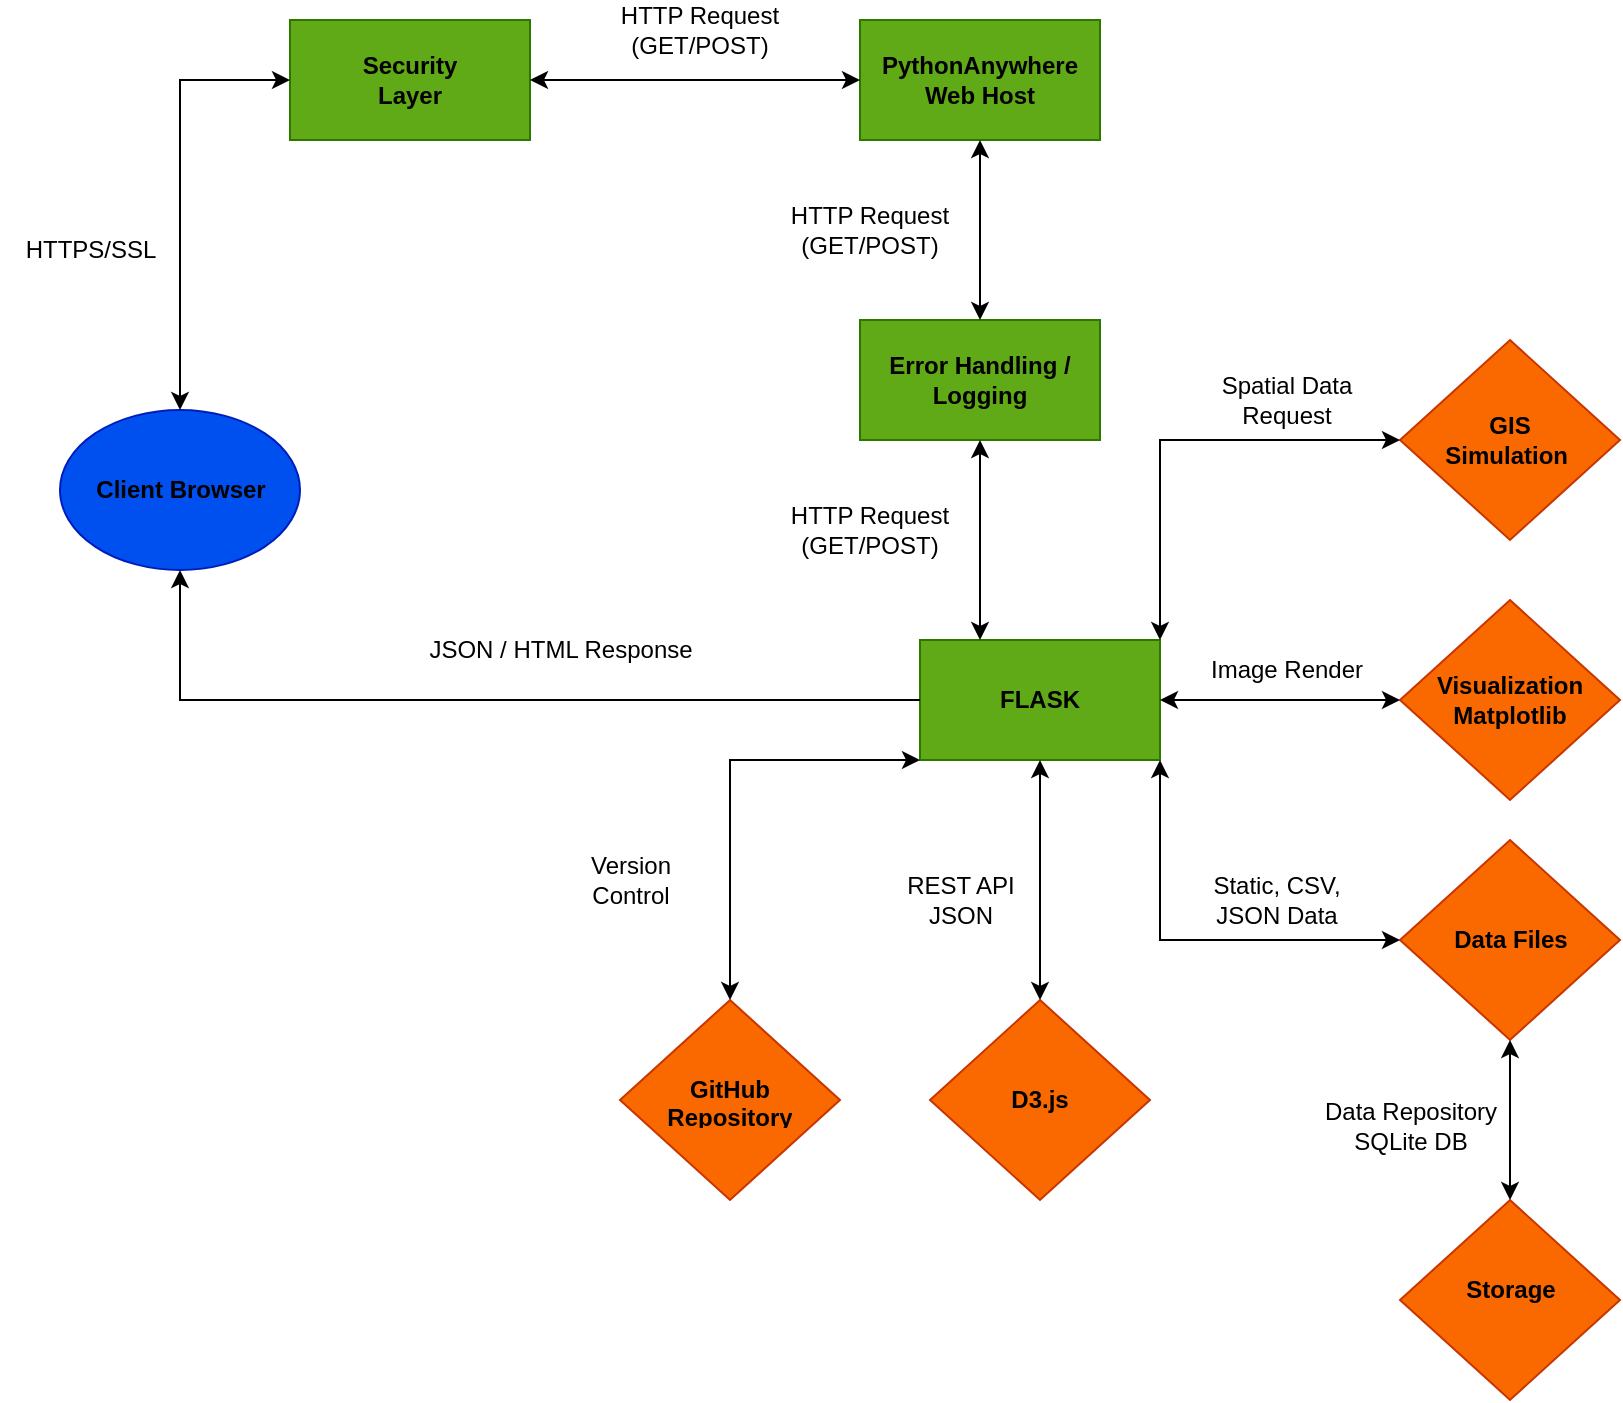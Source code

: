 <mxfile version="28.2.5">
  <diagram name="Page-1" id="8kqvqSrlIUStSHRjoNTn">
    <mxGraphModel dx="1217" dy="1120" grid="1" gridSize="10" guides="1" tooltips="1" connect="1" arrows="1" fold="1" page="1" pageScale="1" pageWidth="850" pageHeight="1100" math="0" shadow="0">
      <root>
        <mxCell id="0" />
        <mxCell id="1" parent="0" />
        <mxCell id="29_lMcJgXWUXOSpxI1Tw-3" value="" style="rhombus;whiteSpace=wrap;html=1;fillColor=#fa6800;strokeColor=#C73500;fontColor=#000000;movable=1;resizable=1;rotatable=1;deletable=1;editable=1;locked=0;connectable=1;" vertex="1" parent="1">
          <mxGeometry x="720" y="310" width="110" height="100" as="geometry" />
        </mxCell>
        <mxCell id="29_lMcJgXWUXOSpxI1Tw-4" value="" style="rhombus;whiteSpace=wrap;html=1;fillColor=#fa6800;strokeColor=#C73500;fontColor=#000000;movable=1;resizable=1;rotatable=1;deletable=1;editable=1;locked=0;connectable=1;" vertex="1" parent="1">
          <mxGeometry x="720" y="440" width="110" height="100" as="geometry" />
        </mxCell>
        <mxCell id="29_lMcJgXWUXOSpxI1Tw-5" value="" style="rhombus;whiteSpace=wrap;html=1;fillColor=#fa6800;strokeColor=#C73500;fontColor=#000000;movable=1;resizable=1;rotatable=1;deletable=1;editable=1;locked=0;connectable=1;" vertex="1" parent="1">
          <mxGeometry x="720" y="560" width="110" height="100" as="geometry" />
        </mxCell>
        <mxCell id="29_lMcJgXWUXOSpxI1Tw-1" value="" style="rhombus;whiteSpace=wrap;html=1;fillColor=#fa6800;strokeColor=#C73500;fontColor=#000000;movable=1;resizable=1;rotatable=1;deletable=1;editable=1;locked=0;connectable=1;" vertex="1" parent="1">
          <mxGeometry x="485" y="640" width="110" height="100" as="geometry" />
        </mxCell>
        <mxCell id="e5YlROalgt90EZlh6qm4-6" value="" style="rounded=0;whiteSpace=wrap;html=1;fillColor=#60a917;fontColor=#ffffff;strokeColor=#2D7600;movable=1;resizable=1;rotatable=1;deletable=1;editable=1;locked=0;connectable=1;" parent="1" vertex="1">
          <mxGeometry x="480" y="460" width="120" height="60" as="geometry" />
        </mxCell>
        <mxCell id="e5YlROalgt90EZlh6qm4-7" value="&lt;font style=&quot;color: light-dark(rgb(0, 0, 0), rgb(0, 0, 0));&quot;&gt;&lt;b&gt;FLASK&lt;/b&gt;&lt;/font&gt;" style="text;html=1;align=center;verticalAlign=middle;whiteSpace=wrap;rounded=0;movable=0;resizable=0;rotatable=0;deletable=0;editable=0;locked=1;connectable=0;" parent="1" vertex="1">
          <mxGeometry x="510" y="475" width="60" height="30" as="geometry" />
        </mxCell>
        <mxCell id="e5YlROalgt90EZlh6qm4-12" value="" style="endArrow=classic;html=1;rounded=0;entryX=0.5;entryY=1;entryDx=0;entryDy=0;exitX=0;exitY=0.5;exitDx=0;exitDy=0;" parent="1" source="e5YlROalgt90EZlh6qm4-6" target="e5YlROalgt90EZlh6qm4-1" edge="1">
          <mxGeometry width="50" height="50" relative="1" as="geometry">
            <mxPoint x="320" y="570" as="sourcePoint" />
            <mxPoint x="370" y="520" as="targetPoint" />
            <Array as="points">
              <mxPoint x="110" y="490" />
            </Array>
          </mxGeometry>
        </mxCell>
        <mxCell id="e5YlROalgt90EZlh6qm4-13" value="&lt;b&gt;&lt;font style=&quot;color: light-dark(rgb(0, 0, 0), rgb(0, 0, 0));&quot;&gt;Data Files&lt;/font&gt;&lt;/b&gt;" style="text;html=1;align=center;verticalAlign=middle;whiteSpace=wrap;rounded=0;movable=1;resizable=1;rotatable=1;deletable=1;editable=1;locked=0;connectable=1;" parent="1" vertex="1">
          <mxGeometry x="732.5" y="595" width="85" height="30" as="geometry" />
        </mxCell>
        <mxCell id="e5YlROalgt90EZlh6qm4-14" value="" style="endArrow=classic;startArrow=classic;html=1;rounded=0;entryX=1;entryY=1;entryDx=0;entryDy=0;exitX=0;exitY=0.5;exitDx=0;exitDy=0;" parent="1" source="29_lMcJgXWUXOSpxI1Tw-5" target="e5YlROalgt90EZlh6qm4-6" edge="1">
          <mxGeometry width="50" height="50" relative="1" as="geometry">
            <mxPoint x="700" y="610" as="sourcePoint" />
            <mxPoint x="540" y="530" as="targetPoint" />
            <Array as="points">
              <mxPoint x="600" y="610" />
            </Array>
          </mxGeometry>
        </mxCell>
        <mxCell id="e5YlROalgt90EZlh6qm4-15" value="&lt;b&gt;&lt;font style=&quot;color: light-dark(rgb(0, 0, 0), rgb(0, 0, 0));&quot;&gt;Visualization&lt;/font&gt;&lt;/b&gt;&lt;div&gt;&lt;b&gt;&lt;font style=&quot;color: light-dark(rgb(0, 0, 0), rgb(0, 0, 0));&quot;&gt;Matplotlib&lt;/font&gt;&lt;/b&gt;&lt;/div&gt;" style="text;html=1;align=center;verticalAlign=middle;whiteSpace=wrap;rounded=0;movable=1;resizable=1;rotatable=1;deletable=1;editable=1;locked=0;connectable=1;" parent="1" vertex="1">
          <mxGeometry x="745" y="475" width="60" height="30" as="geometry" />
        </mxCell>
        <mxCell id="e5YlROalgt90EZlh6qm4-16" value="" style="endArrow=classic;startArrow=classic;html=1;rounded=0;exitX=1;exitY=0.5;exitDx=0;exitDy=0;entryX=0;entryY=0.5;entryDx=0;entryDy=0;" parent="1" source="e5YlROalgt90EZlh6qm4-6" target="29_lMcJgXWUXOSpxI1Tw-4" edge="1">
          <mxGeometry width="50" height="50" relative="1" as="geometry">
            <mxPoint x="790" y="600" as="sourcePoint" />
            <mxPoint x="700" y="490" as="targetPoint" />
          </mxGeometry>
        </mxCell>
        <mxCell id="e5YlROalgt90EZlh6qm4-18" value="" style="endArrow=classic;startArrow=classic;html=1;rounded=0;entryX=0;entryY=0.5;entryDx=0;entryDy=0;exitX=1;exitY=0;exitDx=0;exitDy=0;" parent="1" source="e5YlROalgt90EZlh6qm4-6" target="29_lMcJgXWUXOSpxI1Tw-3" edge="1">
          <mxGeometry width="50" height="50" relative="1" as="geometry">
            <mxPoint x="790" y="600" as="sourcePoint" />
            <mxPoint x="700" y="360" as="targetPoint" />
            <Array as="points">
              <mxPoint x="600" y="360" />
            </Array>
          </mxGeometry>
        </mxCell>
        <mxCell id="e5YlROalgt90EZlh6qm4-19" value="" style="group;strokeColor=none;fillColor=none;fontColor=#ffffff;movable=1;resizable=1;rotatable=1;deletable=1;editable=1;locked=0;connectable=1;" parent="1" vertex="1" connectable="0">
          <mxGeometry x="50" y="345" width="120" height="80" as="geometry" />
        </mxCell>
        <mxCell id="e5YlROalgt90EZlh6qm4-1" value="" style="ellipse;whiteSpace=wrap;html=1;fillColor=#0050ef;fontColor=#FFFFFF;strokeColor=#001DBC;movable=0;resizable=0;rotatable=0;deletable=0;editable=0;locked=1;connectable=0;" parent="e5YlROalgt90EZlh6qm4-19" vertex="1">
          <mxGeometry width="120" height="80" as="geometry" />
        </mxCell>
        <mxCell id="e5YlROalgt90EZlh6qm4-2" value="&lt;b&gt;Client Browser&lt;/b&gt;" style="text;html=1;align=center;verticalAlign=middle;rounded=0;fontColor=light-dark(#000000,#000000);movable=0;resizable=0;rotatable=0;deletable=0;editable=0;locked=1;connectable=0;" parent="e5YlROalgt90EZlh6qm4-19" vertex="1">
          <mxGeometry x="30" y="25" width="60" height="30" as="geometry" />
        </mxCell>
        <mxCell id="e5YlROalgt90EZlh6qm4-20" value="" style="group;fontStyle=1;movable=1;resizable=1;rotatable=1;deletable=1;editable=1;locked=0;connectable=1;" parent="1" vertex="1" connectable="0">
          <mxGeometry x="450" y="150" width="120" height="60" as="geometry" />
        </mxCell>
        <mxCell id="e5YlROalgt90EZlh6qm4-4" value="" style="rounded=0;whiteSpace=wrap;html=1;fillColor=#60a917;fontColor=#ffffff;strokeColor=#2D7600;movable=0;resizable=0;rotatable=0;deletable=0;editable=0;locked=1;connectable=0;" parent="e5YlROalgt90EZlh6qm4-20" vertex="1">
          <mxGeometry width="120" height="60" as="geometry" />
        </mxCell>
        <mxCell id="e5YlROalgt90EZlh6qm4-5" value="&lt;b&gt;PythonAnywhere&lt;/b&gt;&lt;div&gt;&lt;b&gt;Web Host&lt;/b&gt;&lt;/div&gt;" style="text;html=1;align=center;verticalAlign=middle;whiteSpace=wrap;rounded=0;fontColor=light-dark(#000000,#000000);movable=0;resizable=0;rotatable=0;deletable=0;editable=0;locked=1;connectable=0;" parent="e5YlROalgt90EZlh6qm4-20" vertex="1">
          <mxGeometry x="30" y="15" width="60" height="30" as="geometry" />
        </mxCell>
        <mxCell id="e5YlROalgt90EZlh6qm4-22" value="&lt;b&gt;&lt;font style=&quot;color: light-dark(rgb(0, 0, 0), rgb(0, 0, 0));&quot;&gt;GIS Simulation&amp;nbsp;&lt;/font&gt;&lt;/b&gt;" style="text;html=1;align=center;verticalAlign=middle;whiteSpace=wrap;rounded=0;movable=1;resizable=1;rotatable=1;deletable=1;editable=1;locked=0;connectable=1;" parent="1" vertex="1">
          <mxGeometry x="745" y="345" width="60" height="30" as="geometry" />
        </mxCell>
        <mxCell id="e5YlROalgt90EZlh6qm4-24" value="&lt;b&gt;&lt;font style=&quot;color: light-dark(rgb(0, 0, 0), rgb(0, 0, 0));&quot;&gt;D3.js&lt;/font&gt;&lt;/b&gt;" style="text;html=1;align=center;verticalAlign=middle;whiteSpace=wrap;rounded=0;movable=0;resizable=0;rotatable=0;deletable=0;editable=0;locked=1;connectable=0;" parent="1" vertex="1">
          <mxGeometry x="510" y="675" width="60" height="30" as="geometry" />
        </mxCell>
        <mxCell id="e5YlROalgt90EZlh6qm4-25" value="" style="endArrow=classic;startArrow=classic;html=1;rounded=0;entryX=0.5;entryY=1;entryDx=0;entryDy=0;exitX=0.5;exitY=0;exitDx=0;exitDy=0;" parent="1" target="e5YlROalgt90EZlh6qm4-6" edge="1">
          <mxGeometry width="50" height="50" relative="1" as="geometry">
            <mxPoint x="540" y="640" as="sourcePoint" />
            <mxPoint x="840" y="550" as="targetPoint" />
          </mxGeometry>
        </mxCell>
        <mxCell id="29_lMcJgXWUXOSpxI1Tw-6" value="HTTP Request (GET/POST)" style="text;html=1;align=center;verticalAlign=middle;whiteSpace=wrap;rounded=0;" vertex="1" parent="1">
          <mxGeometry x="315" y="140" width="110" height="30" as="geometry" />
        </mxCell>
        <mxCell id="29_lMcJgXWUXOSpxI1Tw-8" value="JSON / HTML Response" style="text;html=1;align=center;verticalAlign=middle;resizable=0;points=[];autosize=1;strokeColor=none;fillColor=none;" vertex="1" parent="1">
          <mxGeometry x="220" y="450" width="160" height="30" as="geometry" />
        </mxCell>
        <mxCell id="29_lMcJgXWUXOSpxI1Tw-9" value="HTTP Request (GET/POST)" style="text;html=1;align=center;verticalAlign=middle;whiteSpace=wrap;rounded=0;" vertex="1" parent="1">
          <mxGeometry x="400" y="240" width="110" height="30" as="geometry" />
        </mxCell>
        <mxCell id="29_lMcJgXWUXOSpxI1Tw-10" value="Image Render" style="text;html=1;align=center;verticalAlign=middle;resizable=0;points=[];autosize=1;strokeColor=none;fillColor=none;" vertex="1" parent="1">
          <mxGeometry x="612.5" y="460" width="100" height="30" as="geometry" />
        </mxCell>
        <mxCell id="29_lMcJgXWUXOSpxI1Tw-12" value="Spatial Data &lt;br&gt;Request" style="text;html=1;align=center;verticalAlign=middle;resizable=0;points=[];autosize=1;strokeColor=none;fillColor=none;" vertex="1" parent="1">
          <mxGeometry x="617.5" y="320" width="90" height="40" as="geometry" />
        </mxCell>
        <mxCell id="29_lMcJgXWUXOSpxI1Tw-13" value="REST API &lt;br&gt;JSON" style="text;html=1;align=center;verticalAlign=middle;resizable=0;points=[];autosize=1;strokeColor=none;fillColor=none;" vertex="1" parent="1">
          <mxGeometry x="460" y="570" width="80" height="40" as="geometry" />
        </mxCell>
        <mxCell id="29_lMcJgXWUXOSpxI1Tw-15" value="Static, CSV, &lt;br&gt;JSON Data" style="text;html=1;align=center;verticalAlign=middle;resizable=0;points=[];autosize=1;strokeColor=none;fillColor=none;" vertex="1" parent="1">
          <mxGeometry x="612.5" y="570" width="90" height="40" as="geometry" />
        </mxCell>
        <mxCell id="29_lMcJgXWUXOSpxI1Tw-16" value="" style="group;fontStyle=1;movable=1;resizable=1;rotatable=1;deletable=1;editable=1;locked=0;connectable=1;" vertex="1" connectable="0" parent="1">
          <mxGeometry x="165" y="150" width="120" height="60" as="geometry" />
        </mxCell>
        <mxCell id="29_lMcJgXWUXOSpxI1Tw-17" value="" style="rounded=0;whiteSpace=wrap;html=1;fillColor=#60a917;fontColor=#ffffff;strokeColor=#2D7600;movable=0;resizable=0;rotatable=0;deletable=0;editable=0;locked=1;connectable=0;" vertex="1" parent="29_lMcJgXWUXOSpxI1Tw-16">
          <mxGeometry width="120" height="60" as="geometry" />
        </mxCell>
        <mxCell id="29_lMcJgXWUXOSpxI1Tw-18" value="&lt;b&gt;Security Layer&lt;/b&gt;" style="text;html=1;align=center;verticalAlign=middle;whiteSpace=wrap;rounded=0;fontColor=light-dark(#000000,#000000);movable=1;resizable=1;rotatable=1;deletable=1;editable=1;locked=0;connectable=1;" vertex="1" parent="29_lMcJgXWUXOSpxI1Tw-16">
          <mxGeometry x="30" y="15" width="60" height="30" as="geometry" />
        </mxCell>
        <mxCell id="29_lMcJgXWUXOSpxI1Tw-20" value="" style="endArrow=classic;startArrow=classic;html=1;rounded=0;exitX=1;exitY=0.5;exitDx=0;exitDy=0;entryX=0;entryY=0.5;entryDx=0;entryDy=0;" edge="1" parent="1" source="29_lMcJgXWUXOSpxI1Tw-16" target="e5YlROalgt90EZlh6qm4-20">
          <mxGeometry width="50" height="50" relative="1" as="geometry">
            <mxPoint x="400" y="600" as="sourcePoint" />
            <mxPoint x="450" y="550" as="targetPoint" />
          </mxGeometry>
        </mxCell>
        <mxCell id="29_lMcJgXWUXOSpxI1Tw-21" value="" style="endArrow=classic;startArrow=classic;html=1;rounded=0;exitX=0.5;exitY=0;exitDx=0;exitDy=0;entryX=0;entryY=0.5;entryDx=0;entryDy=0;" edge="1" parent="1" source="e5YlROalgt90EZlh6qm4-19" target="29_lMcJgXWUXOSpxI1Tw-16">
          <mxGeometry width="50" height="50" relative="1" as="geometry">
            <mxPoint x="400" y="600" as="sourcePoint" />
            <mxPoint x="450" y="550" as="targetPoint" />
            <Array as="points">
              <mxPoint x="110" y="180" />
            </Array>
          </mxGeometry>
        </mxCell>
        <mxCell id="29_lMcJgXWUXOSpxI1Tw-22" value="HTTPS/SSL" style="text;html=1;align=center;verticalAlign=middle;resizable=0;points=[];autosize=1;strokeColor=none;fillColor=none;" vertex="1" parent="1">
          <mxGeometry x="20" y="250" width="90" height="30" as="geometry" />
        </mxCell>
        <mxCell id="29_lMcJgXWUXOSpxI1Tw-23" value="" style="rhombus;whiteSpace=wrap;html=1;fillColor=#fa6800;strokeColor=#C73500;fontColor=#000000;movable=1;resizable=1;rotatable=1;deletable=1;editable=1;locked=0;connectable=1;" vertex="1" parent="1">
          <mxGeometry x="720" y="740" width="110" height="100" as="geometry" />
        </mxCell>
        <mxCell id="29_lMcJgXWUXOSpxI1Tw-24" value="&lt;font style=&quot;color: light-dark(rgb(0, 0, 0), rgb(10, 10, 10));&quot;&gt;&lt;b style=&quot;&quot;&gt;Storage&lt;/b&gt;&lt;/font&gt;" style="text;html=1;align=center;verticalAlign=middle;whiteSpace=wrap;rounded=0;movable=1;resizable=1;rotatable=1;deletable=1;editable=1;locked=0;connectable=1;" vertex="1" parent="1">
          <mxGeometry x="732.5" y="770" width="85" height="30" as="geometry" />
        </mxCell>
        <mxCell id="29_lMcJgXWUXOSpxI1Tw-25" value="" style="endArrow=classic;startArrow=classic;html=1;rounded=0;entryX=0.5;entryY=1;entryDx=0;entryDy=0;exitX=0.5;exitY=0;exitDx=0;exitDy=0;" edge="1" parent="1" source="29_lMcJgXWUXOSpxI1Tw-23" target="29_lMcJgXWUXOSpxI1Tw-5">
          <mxGeometry width="50" height="50" relative="1" as="geometry">
            <mxPoint x="560" y="600" as="sourcePoint" />
            <mxPoint x="610" y="550" as="targetPoint" />
          </mxGeometry>
        </mxCell>
        <mxCell id="29_lMcJgXWUXOSpxI1Tw-26" value="Data Repository &lt;br&gt;SQLite DB" style="text;html=1;align=center;verticalAlign=middle;resizable=0;points=[];autosize=1;strokeColor=none;fillColor=none;" vertex="1" parent="1">
          <mxGeometry x="670" y="683" width="110" height="40" as="geometry" />
        </mxCell>
        <mxCell id="29_lMcJgXWUXOSpxI1Tw-27" value="" style="group;fontStyle=1;movable=1;resizable=1;rotatable=1;deletable=1;editable=1;locked=0;connectable=1;" vertex="1" connectable="0" parent="1">
          <mxGeometry x="450" y="300" width="120" height="60" as="geometry" />
        </mxCell>
        <mxCell id="29_lMcJgXWUXOSpxI1Tw-28" value="" style="rounded=0;whiteSpace=wrap;html=1;fillColor=#60a917;fontColor=#ffffff;strokeColor=#2D7600;movable=0;resizable=0;rotatable=0;deletable=0;editable=0;locked=1;connectable=0;" vertex="1" parent="29_lMcJgXWUXOSpxI1Tw-27">
          <mxGeometry width="120" height="60" as="geometry" />
        </mxCell>
        <mxCell id="29_lMcJgXWUXOSpxI1Tw-29" value="&lt;b&gt;Error Handling / Logging&lt;/b&gt;" style="text;html=1;align=center;verticalAlign=middle;whiteSpace=wrap;rounded=0;fontColor=light-dark(#000000,#000000);movable=1;resizable=1;rotatable=1;deletable=1;editable=1;locked=0;connectable=1;" vertex="1" parent="29_lMcJgXWUXOSpxI1Tw-27">
          <mxGeometry x="5" y="15" width="110" height="30" as="geometry" />
        </mxCell>
        <mxCell id="29_lMcJgXWUXOSpxI1Tw-32" value="" style="endArrow=classic;startArrow=classic;html=1;rounded=0;exitX=0.5;exitY=1;exitDx=0;exitDy=0;entryX=0.5;entryY=0;entryDx=0;entryDy=0;" edge="1" parent="1" source="e5YlROalgt90EZlh6qm4-20" target="29_lMcJgXWUXOSpxI1Tw-27">
          <mxGeometry width="50" height="50" relative="1" as="geometry">
            <mxPoint x="560" y="600" as="sourcePoint" />
            <mxPoint x="610" y="550" as="targetPoint" />
          </mxGeometry>
        </mxCell>
        <mxCell id="29_lMcJgXWUXOSpxI1Tw-33" value="" style="endArrow=classic;startArrow=classic;html=1;rounded=0;exitX=0.5;exitY=1;exitDx=0;exitDy=0;entryX=0.25;entryY=0;entryDx=0;entryDy=0;" edge="1" parent="1" source="29_lMcJgXWUXOSpxI1Tw-27" target="e5YlROalgt90EZlh6qm4-6">
          <mxGeometry width="50" height="50" relative="1" as="geometry">
            <mxPoint x="560" y="600" as="sourcePoint" />
            <mxPoint x="610" y="550" as="targetPoint" />
          </mxGeometry>
        </mxCell>
        <mxCell id="29_lMcJgXWUXOSpxI1Tw-34" value="HTTP Request (GET/POST)" style="text;html=1;align=center;verticalAlign=middle;whiteSpace=wrap;rounded=0;" vertex="1" parent="1">
          <mxGeometry x="400" y="390" width="110" height="30" as="geometry" />
        </mxCell>
        <mxCell id="29_lMcJgXWUXOSpxI1Tw-38" value="" style="rhombus;whiteSpace=wrap;html=1;fillColor=#fa6800;strokeColor=#C73500;fontColor=#000000;movable=1;resizable=1;rotatable=1;deletable=1;editable=1;locked=0;connectable=1;" vertex="1" parent="1">
          <mxGeometry x="330" y="640" width="110" height="100" as="geometry" />
        </mxCell>
        <mxCell id="29_lMcJgXWUXOSpxI1Tw-40" value="" style="endArrow=classic;startArrow=classic;html=1;rounded=0;entryX=0;entryY=1;entryDx=0;entryDy=0;exitX=0.5;exitY=0;exitDx=0;exitDy=0;" edge="1" parent="1" source="29_lMcJgXWUXOSpxI1Tw-38" target="e5YlROalgt90EZlh6qm4-6">
          <mxGeometry width="50" height="50" relative="1" as="geometry">
            <mxPoint x="560" y="620" as="sourcePoint" />
            <mxPoint x="610" y="570" as="targetPoint" />
            <Array as="points">
              <mxPoint x="385" y="520" />
            </Array>
          </mxGeometry>
        </mxCell>
        <mxCell id="29_lMcJgXWUXOSpxI1Tw-41" value="&lt;b&gt;&lt;font style=&quot;color: light-dark(rgb(0, 0, 0), rgb(0, 0, 0));&quot;&gt;GitHub&lt;br&gt;Repository&lt;/font&gt;&lt;/b&gt;" style="text;strokeColor=none;fillColor=none;align=center;verticalAlign=middle;spacingLeft=4;spacingRight=4;overflow=hidden;points=[[0,0.5],[1,0.5]];portConstraint=eastwest;rotatable=0;whiteSpace=wrap;html=1;" vertex="1" parent="1">
          <mxGeometry x="345" y="675" width="80" height="30" as="geometry" />
        </mxCell>
        <mxCell id="29_lMcJgXWUXOSpxI1Tw-42" value="Version&lt;br&gt;Control" style="text;html=1;align=center;verticalAlign=middle;resizable=0;points=[];autosize=1;strokeColor=none;fillColor=none;" vertex="1" parent="1">
          <mxGeometry x="305" y="560" width="60" height="40" as="geometry" />
        </mxCell>
      </root>
    </mxGraphModel>
  </diagram>
</mxfile>
